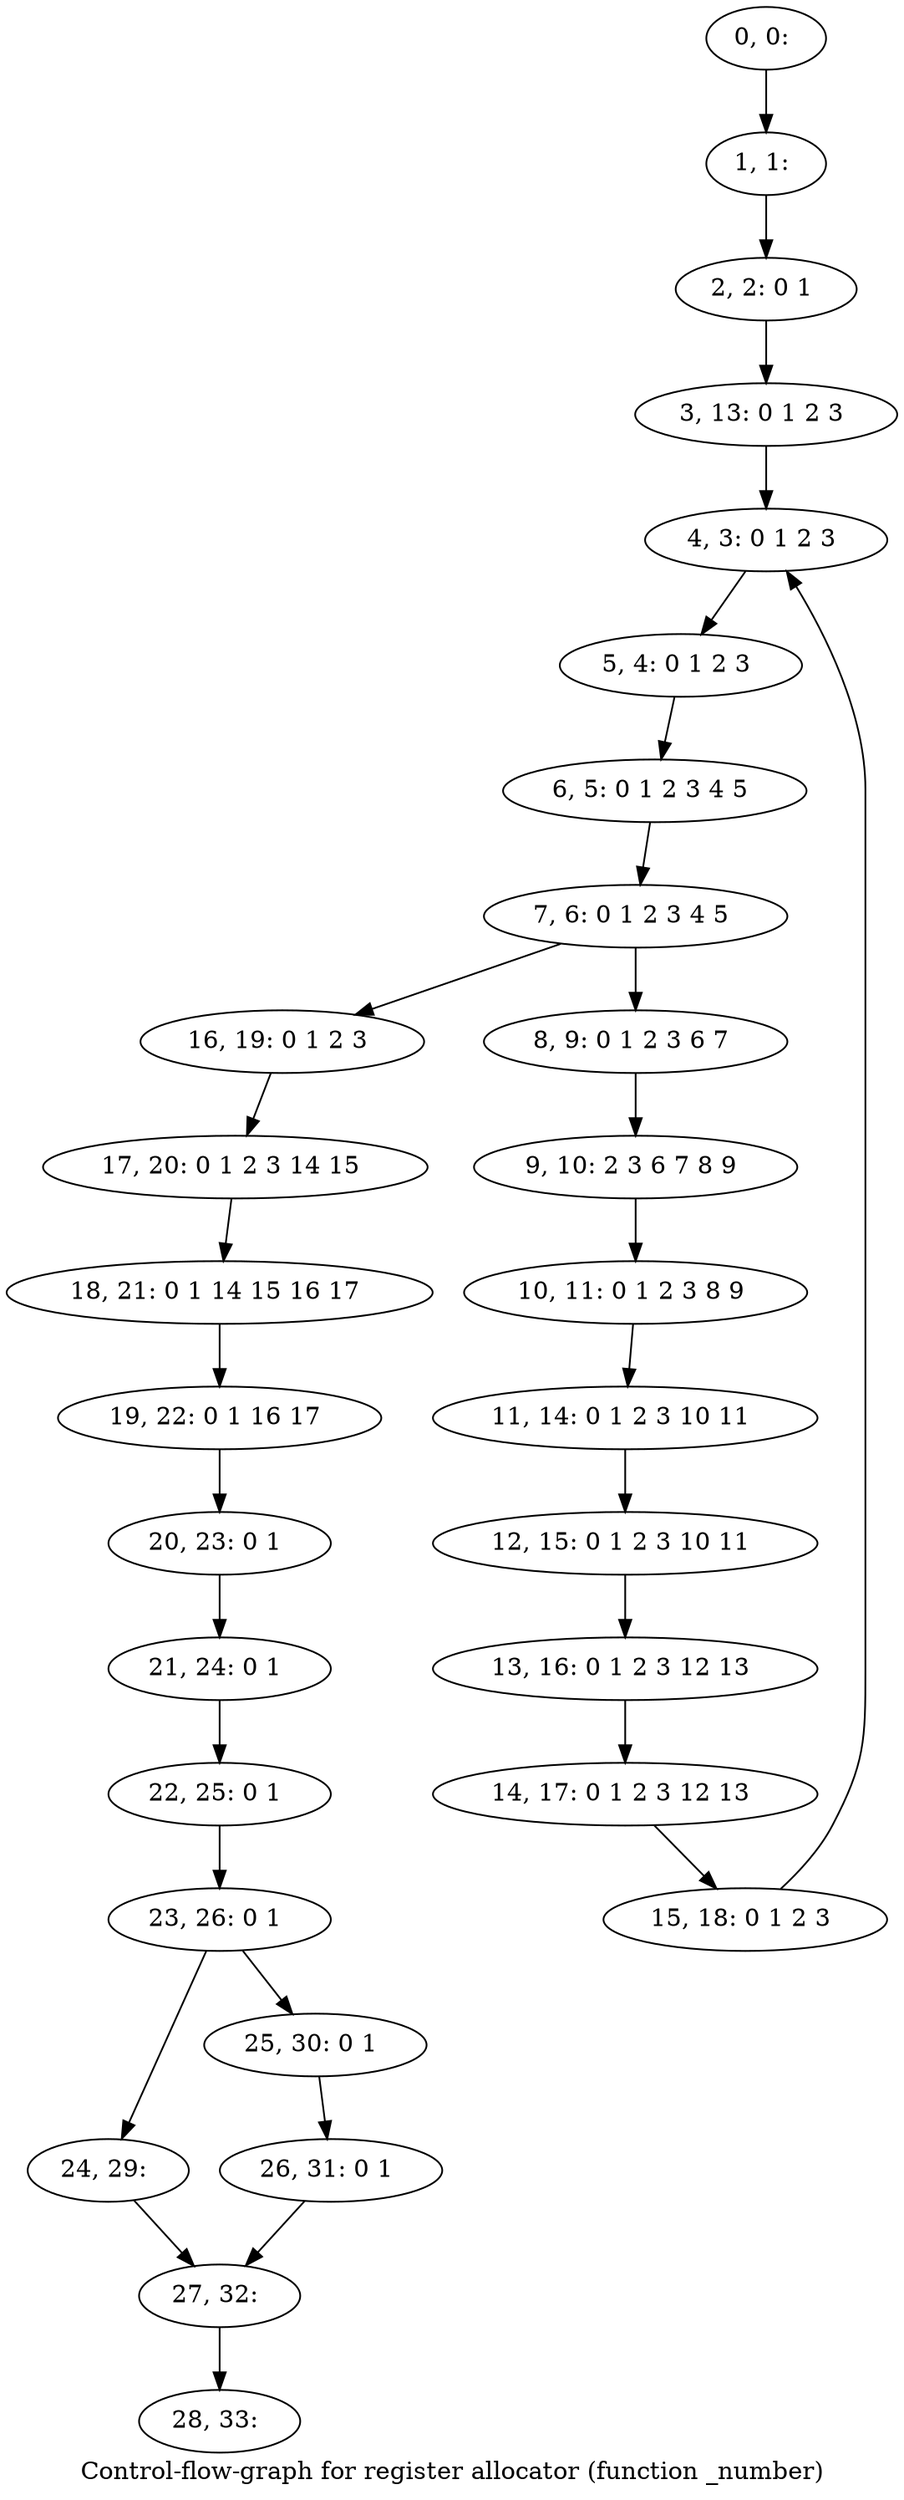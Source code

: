 digraph G {
graph [label="Control-flow-graph for register allocator (function _number)"]
0[label="0, 0: "];
1[label="1, 1: "];
2[label="2, 2: 0 1 "];
3[label="3, 13: 0 1 2 3 "];
4[label="4, 3: 0 1 2 3 "];
5[label="5, 4: 0 1 2 3 "];
6[label="6, 5: 0 1 2 3 4 5 "];
7[label="7, 6: 0 1 2 3 4 5 "];
8[label="8, 9: 0 1 2 3 6 7 "];
9[label="9, 10: 2 3 6 7 8 9 "];
10[label="10, 11: 0 1 2 3 8 9 "];
11[label="11, 14: 0 1 2 3 10 11 "];
12[label="12, 15: 0 1 2 3 10 11 "];
13[label="13, 16: 0 1 2 3 12 13 "];
14[label="14, 17: 0 1 2 3 12 13 "];
15[label="15, 18: 0 1 2 3 "];
16[label="16, 19: 0 1 2 3 "];
17[label="17, 20: 0 1 2 3 14 15 "];
18[label="18, 21: 0 1 14 15 16 17 "];
19[label="19, 22: 0 1 16 17 "];
20[label="20, 23: 0 1 "];
21[label="21, 24: 0 1 "];
22[label="22, 25: 0 1 "];
23[label="23, 26: 0 1 "];
24[label="24, 29: "];
25[label="25, 30: 0 1 "];
26[label="26, 31: 0 1 "];
27[label="27, 32: "];
28[label="28, 33: "];
0->1 ;
1->2 ;
2->3 ;
3->4 ;
4->5 ;
5->6 ;
6->7 ;
7->8 ;
7->16 ;
8->9 ;
9->10 ;
10->11 ;
11->12 ;
12->13 ;
13->14 ;
14->15 ;
15->4 ;
16->17 ;
17->18 ;
18->19 ;
19->20 ;
20->21 ;
21->22 ;
22->23 ;
23->24 ;
23->25 ;
24->27 ;
25->26 ;
26->27 ;
27->28 ;
}
